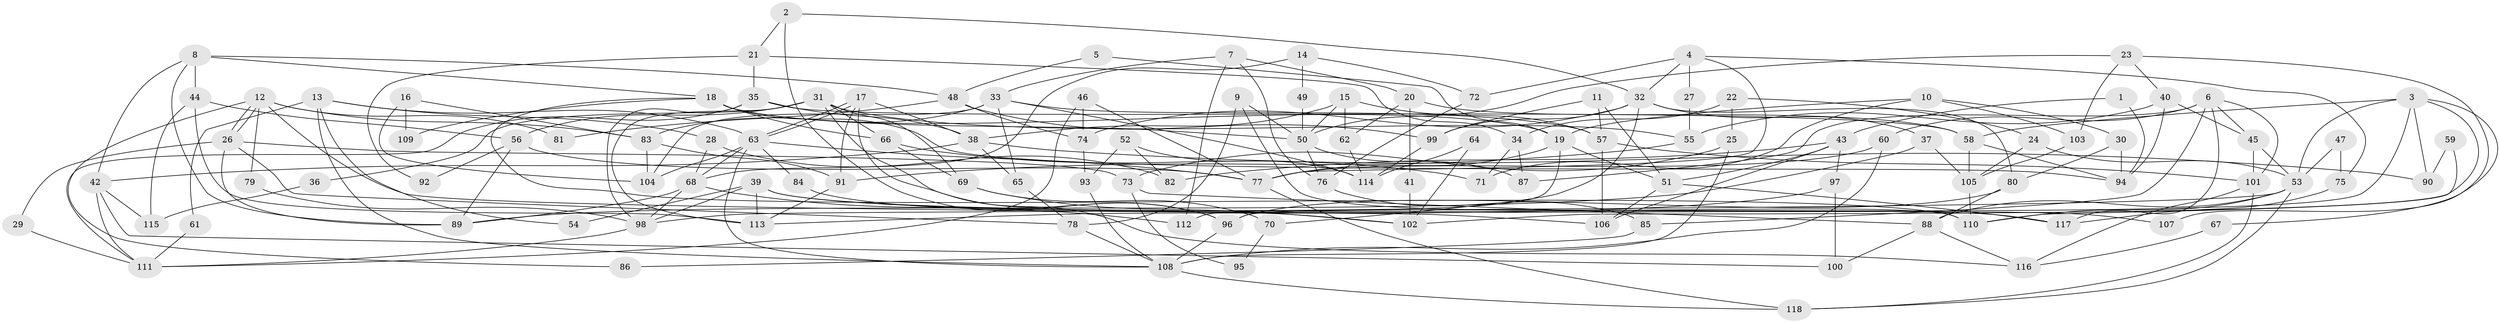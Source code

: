// coarse degree distribution, {7: 0.0425531914893617, 8: 0.0425531914893617, 18: 0.0425531914893617, 11: 0.06382978723404255, 5: 0.19148936170212766, 12: 0.02127659574468085, 3: 0.10638297872340426, 16: 0.02127659574468085, 6: 0.0851063829787234, 9: 0.02127659574468085, 4: 0.19148936170212766, 2: 0.14893617021276595, 14: 0.02127659574468085}
// Generated by graph-tools (version 1.1) at 2025/18/03/04/25 18:18:48]
// undirected, 118 vertices, 236 edges
graph export_dot {
graph [start="1"]
  node [color=gray90,style=filled];
  1;
  2;
  3;
  4;
  5;
  6;
  7;
  8;
  9;
  10;
  11;
  12;
  13;
  14;
  15;
  16;
  17;
  18;
  19;
  20;
  21;
  22;
  23;
  24;
  25;
  26;
  27;
  28;
  29;
  30;
  31;
  32;
  33;
  34;
  35;
  36;
  37;
  38;
  39;
  40;
  41;
  42;
  43;
  44;
  45;
  46;
  47;
  48;
  49;
  50;
  51;
  52;
  53;
  54;
  55;
  56;
  57;
  58;
  59;
  60;
  61;
  62;
  63;
  64;
  65;
  66;
  67;
  68;
  69;
  70;
  71;
  72;
  73;
  74;
  75;
  76;
  77;
  78;
  79;
  80;
  81;
  82;
  83;
  84;
  85;
  86;
  87;
  88;
  89;
  90;
  91;
  92;
  93;
  94;
  95;
  96;
  97;
  98;
  99;
  100;
  101;
  102;
  103;
  104;
  105;
  106;
  107;
  108;
  109;
  110;
  111;
  112;
  113;
  114;
  115;
  116;
  117;
  118;
  1 -- 43;
  1 -- 94;
  2 -- 21;
  2 -- 32;
  2 -- 96;
  3 -- 96;
  3 -- 53;
  3 -- 58;
  3 -- 67;
  3 -- 90;
  3 -- 102;
  4 -- 32;
  4 -- 77;
  4 -- 27;
  4 -- 72;
  4 -- 75;
  5 -- 19;
  5 -- 48;
  6 -- 101;
  6 -- 60;
  6 -- 45;
  6 -- 85;
  6 -- 87;
  6 -- 117;
  7 -- 33;
  7 -- 112;
  7 -- 20;
  7 -- 76;
  8 -- 18;
  8 -- 42;
  8 -- 44;
  8 -- 48;
  8 -- 89;
  9 -- 50;
  9 -- 78;
  9 -- 110;
  10 -- 19;
  10 -- 71;
  10 -- 30;
  10 -- 103;
  11 -- 99;
  11 -- 57;
  11 -- 51;
  12 -- 26;
  12 -- 26;
  12 -- 106;
  12 -- 79;
  12 -- 81;
  12 -- 83;
  12 -- 86;
  13 -- 63;
  13 -- 108;
  13 -- 28;
  13 -- 54;
  13 -- 61;
  14 -- 72;
  14 -- 68;
  14 -- 49;
  15 -- 38;
  15 -- 50;
  15 -- 57;
  15 -- 62;
  16 -- 104;
  16 -- 83;
  16 -- 109;
  17 -- 91;
  17 -- 63;
  17 -- 63;
  17 -- 38;
  17 -- 116;
  18 -- 19;
  18 -- 110;
  18 -- 50;
  18 -- 66;
  18 -- 94;
  18 -- 109;
  19 -- 51;
  19 -- 77;
  19 -- 112;
  20 -- 58;
  20 -- 41;
  20 -- 62;
  21 -- 35;
  21 -- 34;
  21 -- 92;
  22 -- 24;
  22 -- 25;
  22 -- 34;
  23 -- 40;
  23 -- 103;
  23 -- 50;
  23 -- 107;
  24 -- 105;
  24 -- 53;
  25 -- 73;
  25 -- 108;
  26 -- 89;
  26 -- 29;
  26 -- 73;
  26 -- 78;
  27 -- 55;
  28 -- 68;
  28 -- 82;
  29 -- 111;
  30 -- 94;
  30 -- 80;
  31 -- 56;
  31 -- 96;
  31 -- 36;
  31 -- 55;
  31 -- 66;
  31 -- 69;
  31 -- 113;
  32 -- 99;
  32 -- 74;
  32 -- 37;
  32 -- 70;
  32 -- 80;
  33 -- 104;
  33 -- 65;
  33 -- 57;
  33 -- 83;
  33 -- 114;
  34 -- 87;
  34 -- 71;
  35 -- 38;
  35 -- 98;
  35 -- 58;
  35 -- 111;
  36 -- 115;
  37 -- 105;
  37 -- 89;
  38 -- 42;
  38 -- 65;
  38 -- 90;
  39 -- 98;
  39 -- 113;
  39 -- 54;
  39 -- 107;
  39 -- 117;
  40 -- 45;
  40 -- 94;
  40 -- 55;
  41 -- 102;
  42 -- 111;
  42 -- 100;
  42 -- 115;
  43 -- 51;
  43 -- 106;
  43 -- 82;
  43 -- 97;
  44 -- 113;
  44 -- 56;
  44 -- 115;
  45 -- 53;
  45 -- 101;
  46 -- 111;
  46 -- 77;
  46 -- 74;
  47 -- 53;
  47 -- 75;
  48 -- 74;
  48 -- 81;
  48 -- 99;
  49 -- 50;
  50 -- 76;
  50 -- 87;
  51 -- 117;
  51 -- 106;
  52 -- 114;
  52 -- 82;
  52 -- 93;
  53 -- 118;
  53 -- 88;
  53 -- 98;
  53 -- 110;
  55 -- 91;
  56 -- 89;
  56 -- 77;
  56 -- 92;
  57 -- 101;
  57 -- 106;
  58 -- 94;
  58 -- 105;
  59 -- 110;
  59 -- 90;
  60 -- 108;
  60 -- 77;
  61 -- 111;
  62 -- 114;
  63 -- 108;
  63 -- 68;
  63 -- 77;
  63 -- 84;
  63 -- 104;
  64 -- 102;
  64 -- 114;
  65 -- 78;
  66 -- 69;
  66 -- 71;
  67 -- 116;
  68 -- 89;
  68 -- 98;
  68 -- 112;
  69 -- 70;
  69 -- 102;
  70 -- 95;
  72 -- 76;
  73 -- 88;
  73 -- 95;
  74 -- 93;
  75 -- 117;
  76 -- 85;
  77 -- 118;
  78 -- 108;
  79 -- 98;
  80 -- 88;
  80 -- 96;
  83 -- 91;
  83 -- 104;
  84 -- 102;
  85 -- 86;
  88 -- 116;
  88 -- 100;
  91 -- 113;
  93 -- 108;
  96 -- 108;
  97 -- 113;
  97 -- 100;
  98 -- 111;
  99 -- 114;
  101 -- 116;
  101 -- 118;
  103 -- 105;
  105 -- 110;
  108 -- 118;
}
